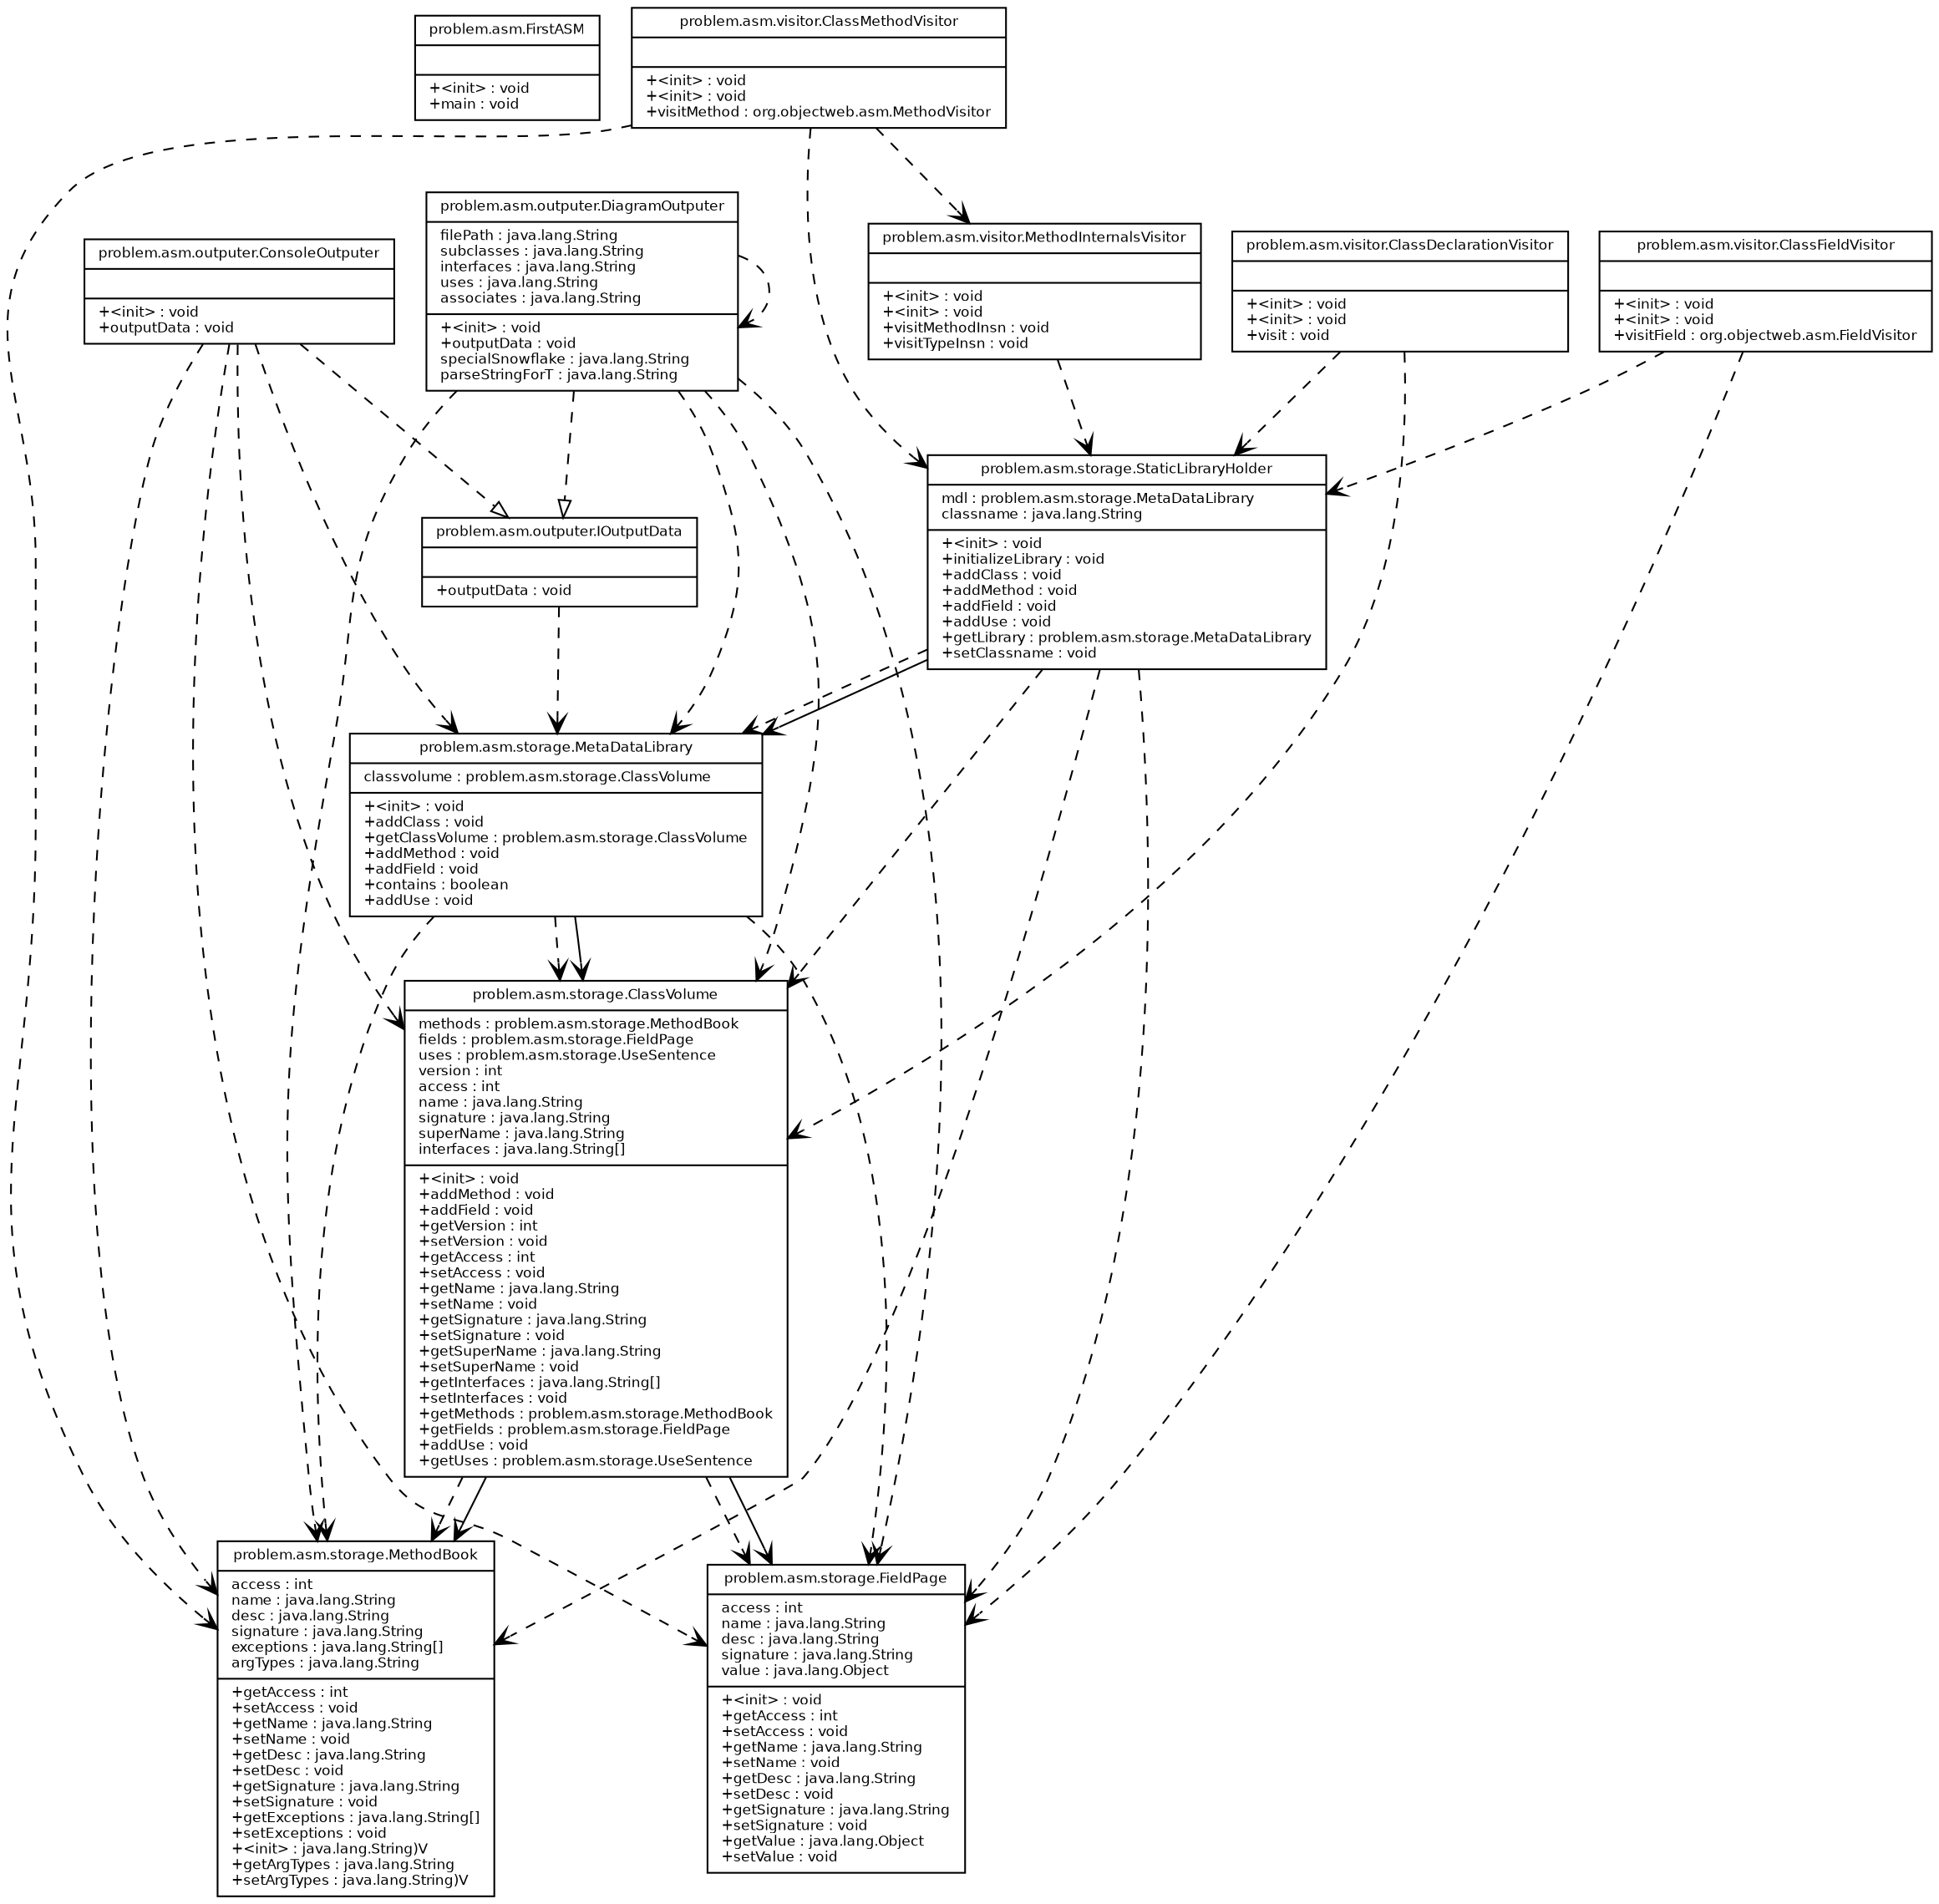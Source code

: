 digraph G {
fontname = "Bitstream Vera Sans"
fontsize = 8
node [
fontname = "Bitstream Vera Sans"
fontsize = 8
shape = "record"
]
edge [
fontname = "Bitstream Vera Sans"
fontsize = 8
]
problemasmFirstASM [
label = "{problem.asm.FirstASM||+\<init\> : void\l+main : void\l}"
]
problemasmoutputerConsoleOutputer [
label = "{problem.asm.outputer.ConsoleOutputer||+\<init\> : void\l+outputData : void\l}"
]
problemasmoutputerDiagramOutputer [
label = "{problem.asm.outputer.DiagramOutputer|filePath : java.lang.String\lsubclasses : java.lang.String\linterfaces : java.lang.String\luses : java.lang.String\lassociates : java.lang.String\l|+\<init\> : void\l+outputData : void\lspecialSnowflake : java.lang.String\lparseStringForT : java.lang.String\l}"
]
problemasmoutputerIOutputData [
label = "{problem.asm.outputer.IOutputData||+outputData : void\l}"
]
problemasmstorageClassVolume [
label = "{problem.asm.storage.ClassVolume|methods : problem.asm.storage.MethodBook\lfields : problem.asm.storage.FieldPage\luses : problem.asm.storage.UseSentence\lversion : int\laccess : int\lname : java.lang.String\lsignature : java.lang.String\lsuperName : java.lang.String\linterfaces : java.lang.String[]\l|+\<init\> : void\l+addMethod : void\l+addField : void\l+getVersion : int\l+setVersion : void\l+getAccess : int\l+setAccess : void\l+getName : java.lang.String\l+setName : void\l+getSignature : java.lang.String\l+setSignature : void\l+getSuperName : java.lang.String\l+setSuperName : void\l+getInterfaces : java.lang.String[]\l+setInterfaces : void\l+getMethods : problem.asm.storage.MethodBook\l+getFields : problem.asm.storage.FieldPage\l+addUse : void\l+getUses : problem.asm.storage.UseSentence\l}"
]
problemasmstorageFieldPage [
label = "{problem.asm.storage.FieldPage|access : int\lname : java.lang.String\ldesc : java.lang.String\lsignature : java.lang.String\lvalue : java.lang.Object\l|+\<init\> : void\l+getAccess : int\l+setAccess : void\l+getName : java.lang.String\l+setName : void\l+getDesc : java.lang.String\l+setDesc : void\l+getSignature : java.lang.String\l+setSignature : void\l+getValue : java.lang.Object\l+setValue : void\l}"
]
problemasmstorageMetaDataLibrary [
label = "{problem.asm.storage.MetaDataLibrary|classvolume : problem.asm.storage.ClassVolume\l|+\<init\> : void\l+addClass : void\l+getClassVolume : problem.asm.storage.ClassVolume\l+addMethod : void\l+addField : void\l+contains : boolean\l+addUse : void\l}"
]
problemasmstorageMethodBook [
label = "{problem.asm.storage.MethodBook|access : int\lname : java.lang.String\ldesc : java.lang.String\lsignature : java.lang.String\lexceptions : java.lang.String[]\largTypes : java.lang.String\l|+getAccess : int\l+setAccess : void\l+getName : java.lang.String\l+setName : void\l+getDesc : java.lang.String\l+setDesc : void\l+getSignature : java.lang.String\l+setSignature : void\l+getExceptions : java.lang.String[]\l+setExceptions : void\l+\<init\> : java.lang.String)V\l+getArgTypes : java.lang.String\l+setArgTypes : java.lang.String)V\l}"
]
problemasmstorageStaticLibraryHolder [
label = "{problem.asm.storage.StaticLibraryHolder|mdl : problem.asm.storage.MetaDataLibrary\lclassname : java.lang.String\l|+\<init\> : void\l+initializeLibrary : void\l+addClass : void\l+addMethod : void\l+addField : void\l+addUse : void\l+getLibrary : problem.asm.storage.MetaDataLibrary\l+setClassname : void\l}"
]
problemasmvisitorClassDeclarationVisitor [
label = "{problem.asm.visitor.ClassDeclarationVisitor||+\<init\> : void\l+\<init\> : void\l+visit : void\l}"
]
problemasmvisitorClassFieldVisitor [
label = "{problem.asm.visitor.ClassFieldVisitor||+\<init\> : void\l+\<init\> : void\l+visitField : org.objectweb.asm.FieldVisitor\l}"
]
problemasmvisitorClassMethodVisitor [
label = "{problem.asm.visitor.ClassMethodVisitor||+\<init\> : void\l+\<init\> : void\l+visitMethod : org.objectweb.asm.MethodVisitor\l}"
]
problemasmvisitorMethodInternalsVisitor [
label = "{problem.asm.visitor.MethodInternalsVisitor||+\<init\> : void\l+\<init\> : void\l+visitMethodInsn : void\l+visitTypeInsn : void\l}"
]
edge [ arrowhead = "empty", style = "none" ]
edge [ arrowhead = "empty", style = "dashed" ]
problemasmoutputerDiagramOutputer -> problemasmoutputerIOutputData
problemasmoutputerConsoleOutputer -> problemasmoutputerIOutputData
edge [ arrowhead = "vee", style = "dashed" ]
problemasmoutputerDiagramOutputer -> problemasmstorageMethodBook
problemasmstorageMetaDataLibrary -> problemasmstorageFieldPage
problemasmoutputerConsoleOutputer -> problemasmstorageMethodBook
problemasmstorageMetaDataLibrary -> problemasmstorageMethodBook
problemasmvisitorMethodInternalsVisitor -> problemasmstorageStaticLibraryHolder
problemasmvisitorClassDeclarationVisitor -> problemasmstorageStaticLibraryHolder
problemasmvisitorClassFieldVisitor -> problemasmstorageStaticLibraryHolder
problemasmstorageStaticLibraryHolder -> problemasmstorageMetaDataLibrary
problemasmvisitorClassMethodVisitor -> problemasmvisitorMethodInternalsVisitor
problemasmoutputerDiagramOutputer -> problemasmstorageMetaDataLibrary
problemasmstorageMetaDataLibrary -> problemasmstorageClassVolume
problemasmstorageStaticLibraryHolder -> problemasmstorageFieldPage
problemasmoutputerConsoleOutputer -> problemasmstorageMetaDataLibrary
problemasmstorageStaticLibraryHolder -> problemasmstorageClassVolume
problemasmoutputerDiagramOutputer -> problemasmstorageFieldPage
problemasmvisitorClassDeclarationVisitor -> problemasmstorageClassVolume
problemasmoutputerDiagramOutputer -> problemasmstorageClassVolume
problemasmoutputerConsoleOutputer -> problemasmstorageFieldPage
problemasmoutputerConsoleOutputer -> problemasmstorageClassVolume
problemasmvisitorClassFieldVisitor -> problemasmstorageFieldPage
problemasmvisitorClassMethodVisitor -> problemasmstorageMethodBook
problemasmoutputerIOutputData -> problemasmstorageMetaDataLibrary
problemasmstorageStaticLibraryHolder -> problemasmstorageMethodBook
problemasmoutputerDiagramOutputer -> problemasmoutputerDiagramOutputer
problemasmvisitorClassMethodVisitor -> problemasmstorageStaticLibraryHolder
problemasmstorageClassVolume -> problemasmstorageFieldPage
problemasmstorageClassVolume -> problemasmstorageMethodBook
edge [ arrowhead = "vee", style = "none" ]
problemasmstorageStaticLibraryHolder -> problemasmstorageMetaDataLibrary
problemasmstorageMetaDataLibrary -> problemasmstorageClassVolume
problemasmstorageClassVolume -> problemasmstorageFieldPage
problemasmstorageClassVolume -> problemasmstorageMethodBook
}
